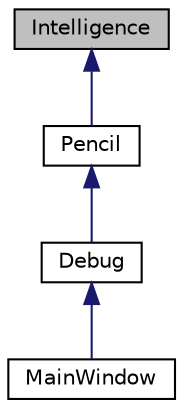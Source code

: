 digraph "Intelligence"
{
  edge [fontname="Helvetica",fontsize="10",labelfontname="Helvetica",labelfontsize="10"];
  node [fontname="Helvetica",fontsize="10",shape=record];
  Node0 [label="Intelligence",height=0.2,width=0.4,color="black", fillcolor="grey75", style="filled", fontcolor="black"];
  Node0 -> Node1 [dir="back",color="midnightblue",fontsize="10",style="solid"];
  Node1 [label="Pencil",height=0.2,width=0.4,color="black", fillcolor="white", style="filled",URL="$classPencil.html",tooltip="Class to implement pencil game. "];
  Node1 -> Node2 [dir="back",color="midnightblue",fontsize="10",style="solid"];
  Node2 [label="Debug",height=0.2,width=0.4,color="black", fillcolor="white", style="filled",URL="$classDebug.html",tooltip="Class to implement Debug functionality. "];
  Node2 -> Node3 [dir="back",color="midnightblue",fontsize="10",style="solid"];
  Node3 [label="MainWindow",height=0.2,width=0.4,color="black", fillcolor="white", style="filled",URL="$classMainWindow.html",tooltip="Class to implement the MainWindow. "];
}
